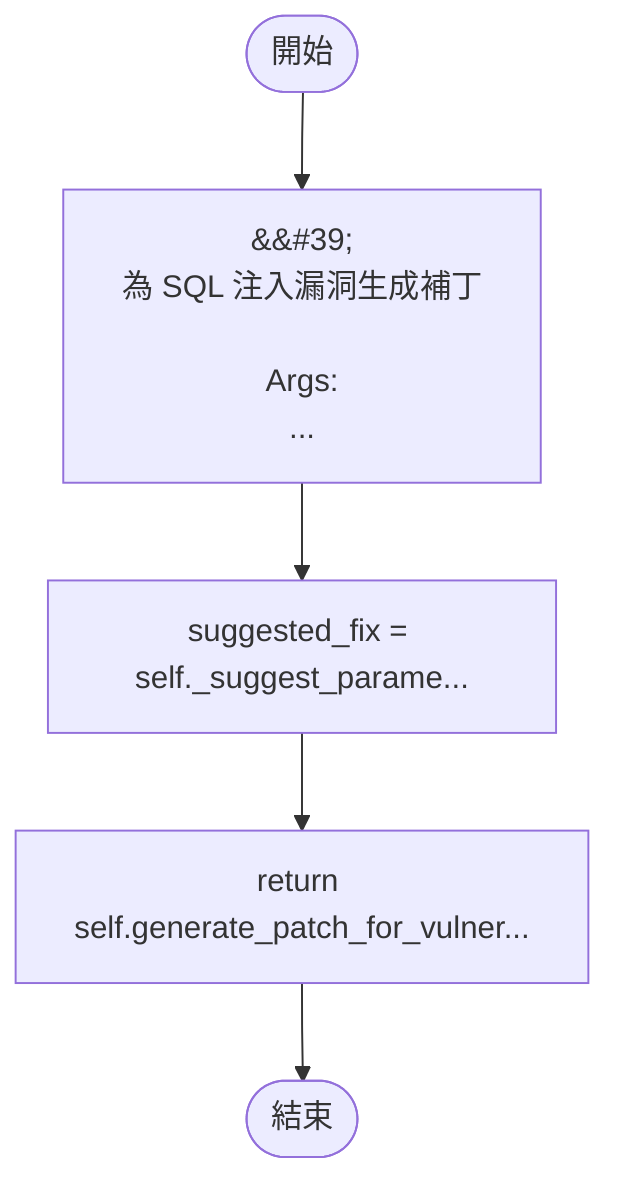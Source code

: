 flowchart TB
    n1([開始])
    n2([結束])
    n3[&amp;&#35;39;\n        為 SQL 注入漏洞生成補丁\n\n        Args:\n ...]
    n4[suggested_fix = self._suggest_parame...]
    n5[return self.generate_patch_for_vulner...]
    n1 --> n3
    n3 --> n4
    n4 --> n5
    n5 --> n2